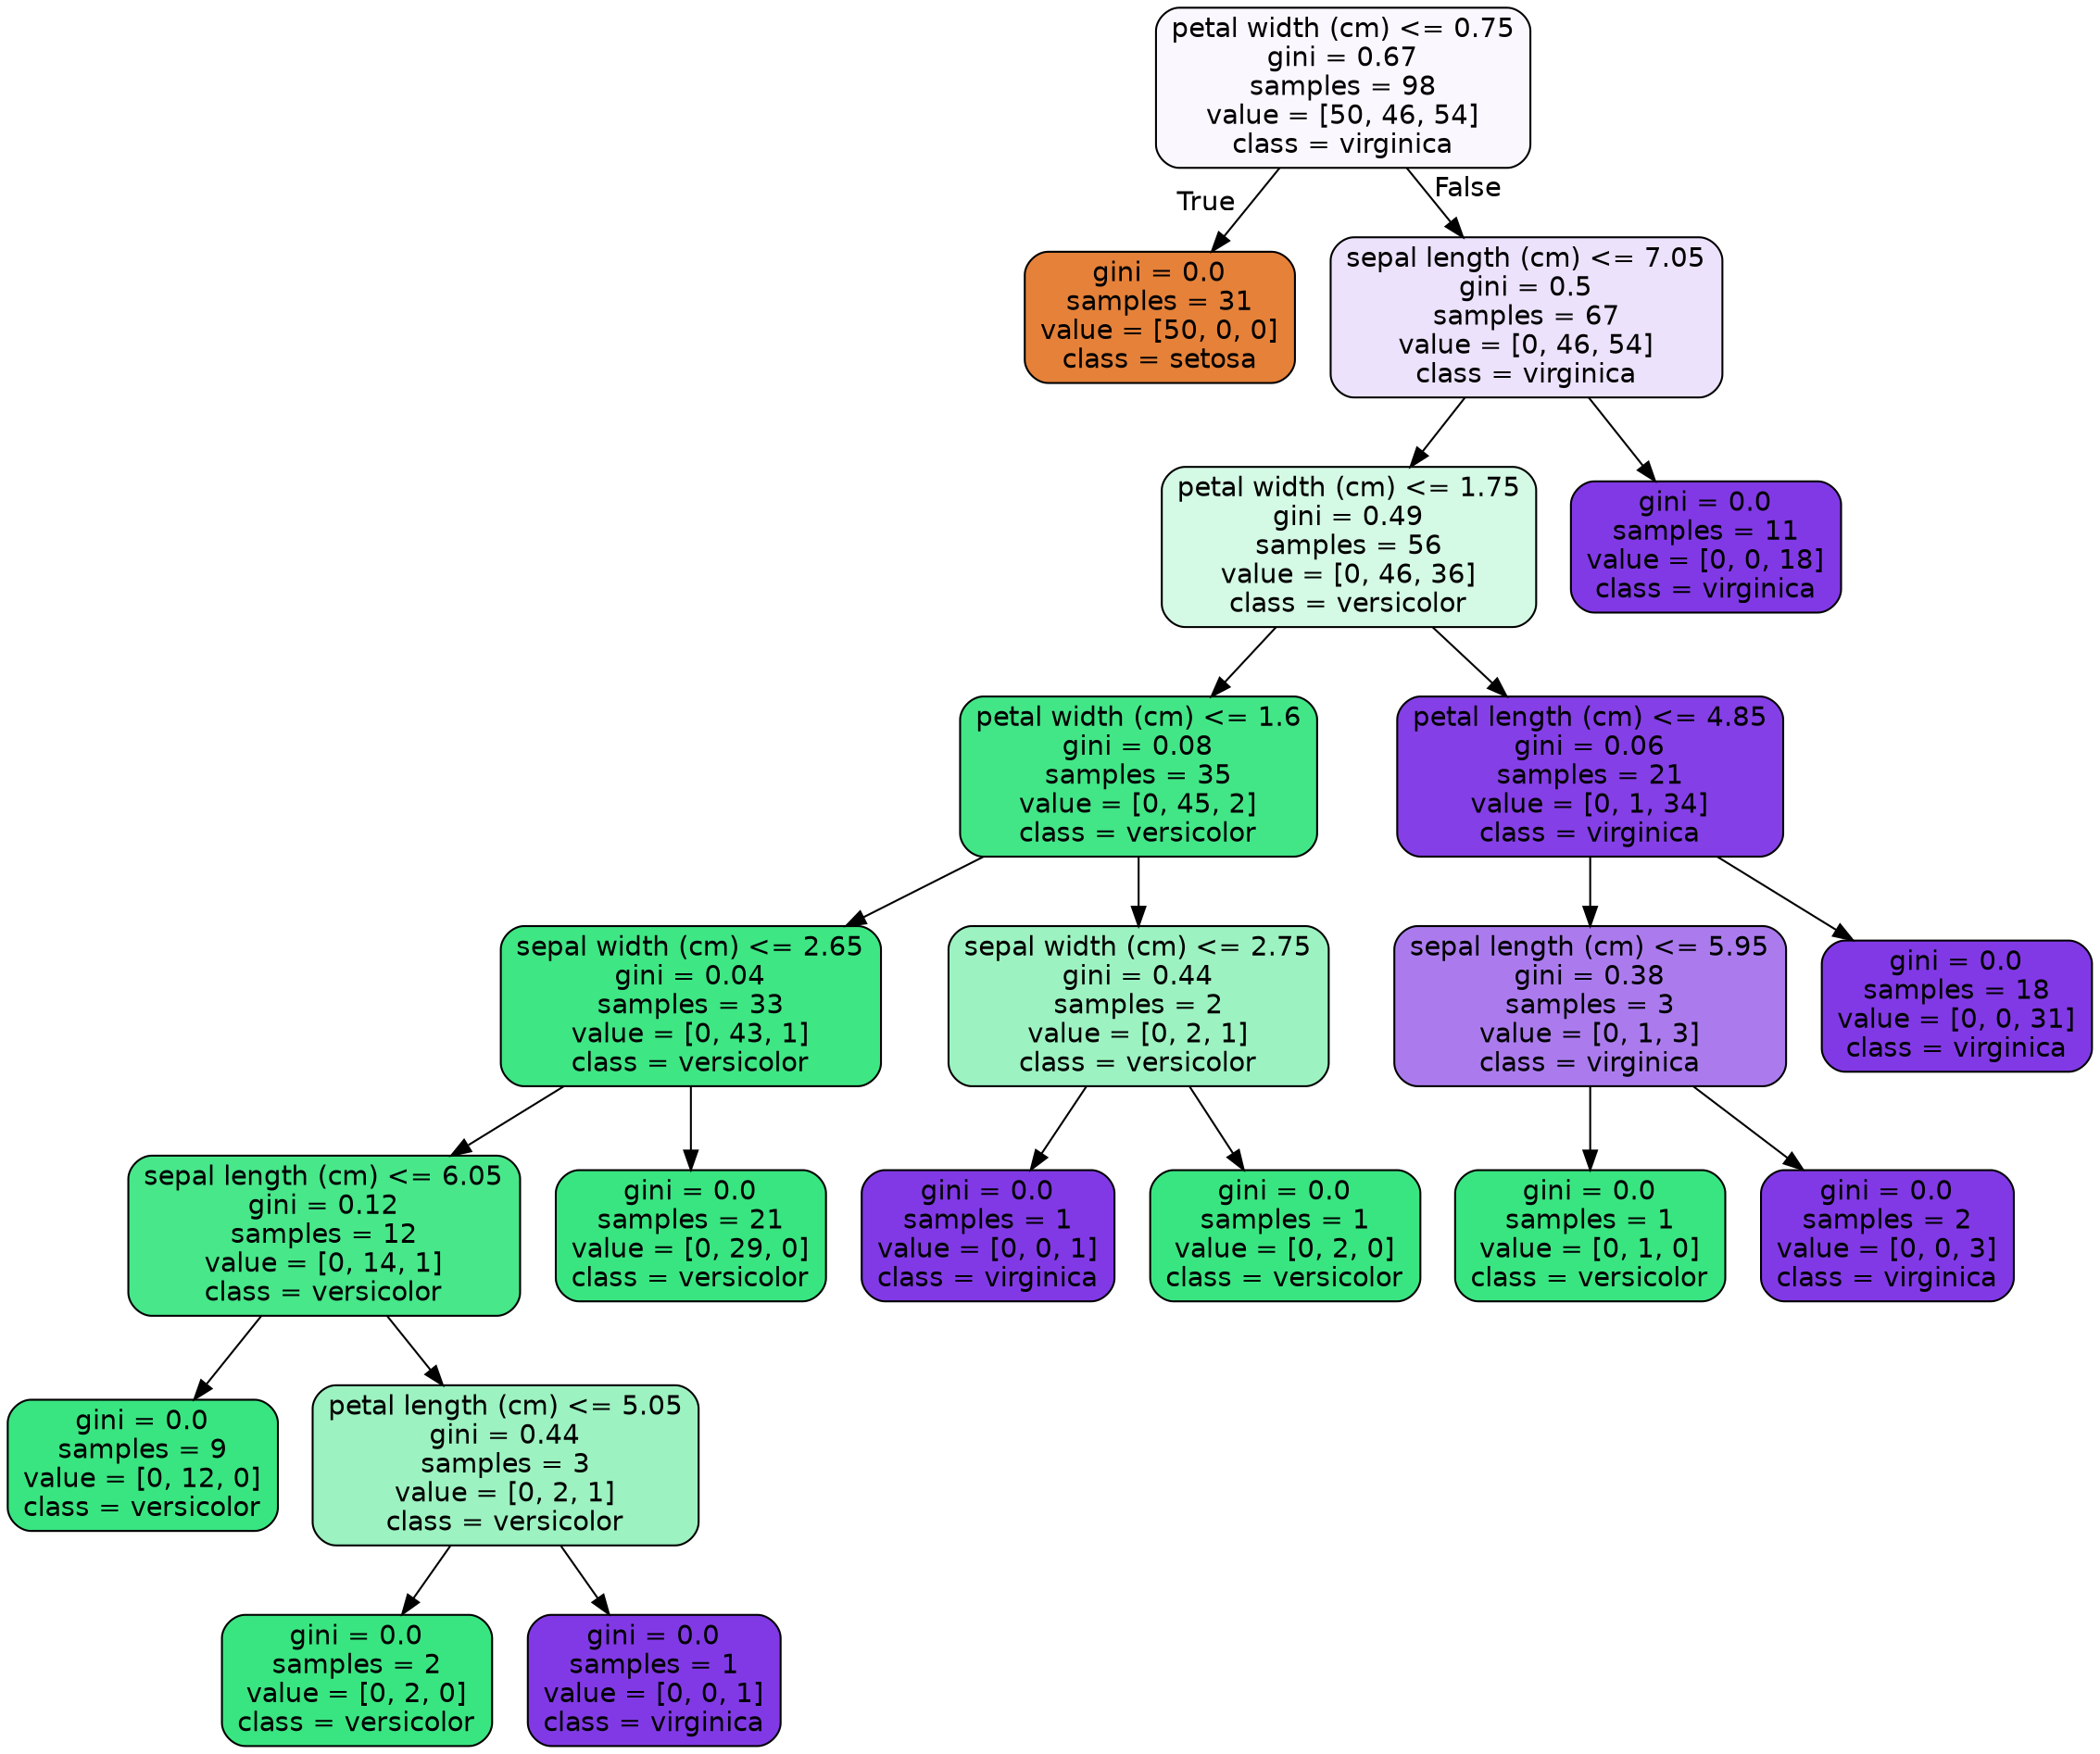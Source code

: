 digraph Tree {
node [shape=box, style="filled, rounded", color="black", fontname=helvetica] ;
edge [fontname=helvetica] ;
0 [label="petal width (cm) <= 0.75\ngini = 0.67\nsamples = 98\nvalue = [50, 46, 54]\nclass = virginica", fillcolor="#faf7fe"] ;
1 [label="gini = 0.0\nsamples = 31\nvalue = [50, 0, 0]\nclass = setosa", fillcolor="#e58139"] ;
0 -> 1 [labeldistance=2.5, labelangle=45, headlabel="True"] ;
2 [label="sepal length (cm) <= 7.05\ngini = 0.5\nsamples = 67\nvalue = [0, 46, 54]\nclass = virginica", fillcolor="#ece2fb"] ;
0 -> 2 [labeldistance=2.5, labelangle=-45, headlabel="False"] ;
3 [label="petal width (cm) <= 1.75\ngini = 0.49\nsamples = 56\nvalue = [0, 46, 36]\nclass = versicolor", fillcolor="#d4f9e4"] ;
2 -> 3 ;
4 [label="petal width (cm) <= 1.6\ngini = 0.08\nsamples = 35\nvalue = [0, 45, 2]\nclass = versicolor", fillcolor="#42e687"] ;
3 -> 4 ;
5 [label="sepal width (cm) <= 2.65\ngini = 0.04\nsamples = 33\nvalue = [0, 43, 1]\nclass = versicolor", fillcolor="#3ee684"] ;
4 -> 5 ;
6 [label="sepal length (cm) <= 6.05\ngini = 0.12\nsamples = 12\nvalue = [0, 14, 1]\nclass = versicolor", fillcolor="#47e78a"] ;
5 -> 6 ;
7 [label="gini = 0.0\nsamples = 9\nvalue = [0, 12, 0]\nclass = versicolor", fillcolor="#39e581"] ;
6 -> 7 ;
8 [label="petal length (cm) <= 5.05\ngini = 0.44\nsamples = 3\nvalue = [0, 2, 1]\nclass = versicolor", fillcolor="#9cf2c0"] ;
6 -> 8 ;
9 [label="gini = 0.0\nsamples = 2\nvalue = [0, 2, 0]\nclass = versicolor", fillcolor="#39e581"] ;
8 -> 9 ;
10 [label="gini = 0.0\nsamples = 1\nvalue = [0, 0, 1]\nclass = virginica", fillcolor="#8139e5"] ;
8 -> 10 ;
11 [label="gini = 0.0\nsamples = 21\nvalue = [0, 29, 0]\nclass = versicolor", fillcolor="#39e581"] ;
5 -> 11 ;
12 [label="sepal width (cm) <= 2.75\ngini = 0.44\nsamples = 2\nvalue = [0, 2, 1]\nclass = versicolor", fillcolor="#9cf2c0"] ;
4 -> 12 ;
13 [label="gini = 0.0\nsamples = 1\nvalue = [0, 0, 1]\nclass = virginica", fillcolor="#8139e5"] ;
12 -> 13 ;
14 [label="gini = 0.0\nsamples = 1\nvalue = [0, 2, 0]\nclass = versicolor", fillcolor="#39e581"] ;
12 -> 14 ;
15 [label="petal length (cm) <= 4.85\ngini = 0.06\nsamples = 21\nvalue = [0, 1, 34]\nclass = virginica", fillcolor="#853fe6"] ;
3 -> 15 ;
16 [label="sepal length (cm) <= 5.95\ngini = 0.38\nsamples = 3\nvalue = [0, 1, 3]\nclass = virginica", fillcolor="#ab7bee"] ;
15 -> 16 ;
17 [label="gini = 0.0\nsamples = 1\nvalue = [0, 1, 0]\nclass = versicolor", fillcolor="#39e581"] ;
16 -> 17 ;
18 [label="gini = 0.0\nsamples = 2\nvalue = [0, 0, 3]\nclass = virginica", fillcolor="#8139e5"] ;
16 -> 18 ;
19 [label="gini = 0.0\nsamples = 18\nvalue = [0, 0, 31]\nclass = virginica", fillcolor="#8139e5"] ;
15 -> 19 ;
20 [label="gini = 0.0\nsamples = 11\nvalue = [0, 0, 18]\nclass = virginica", fillcolor="#8139e5"] ;
2 -> 20 ;
}